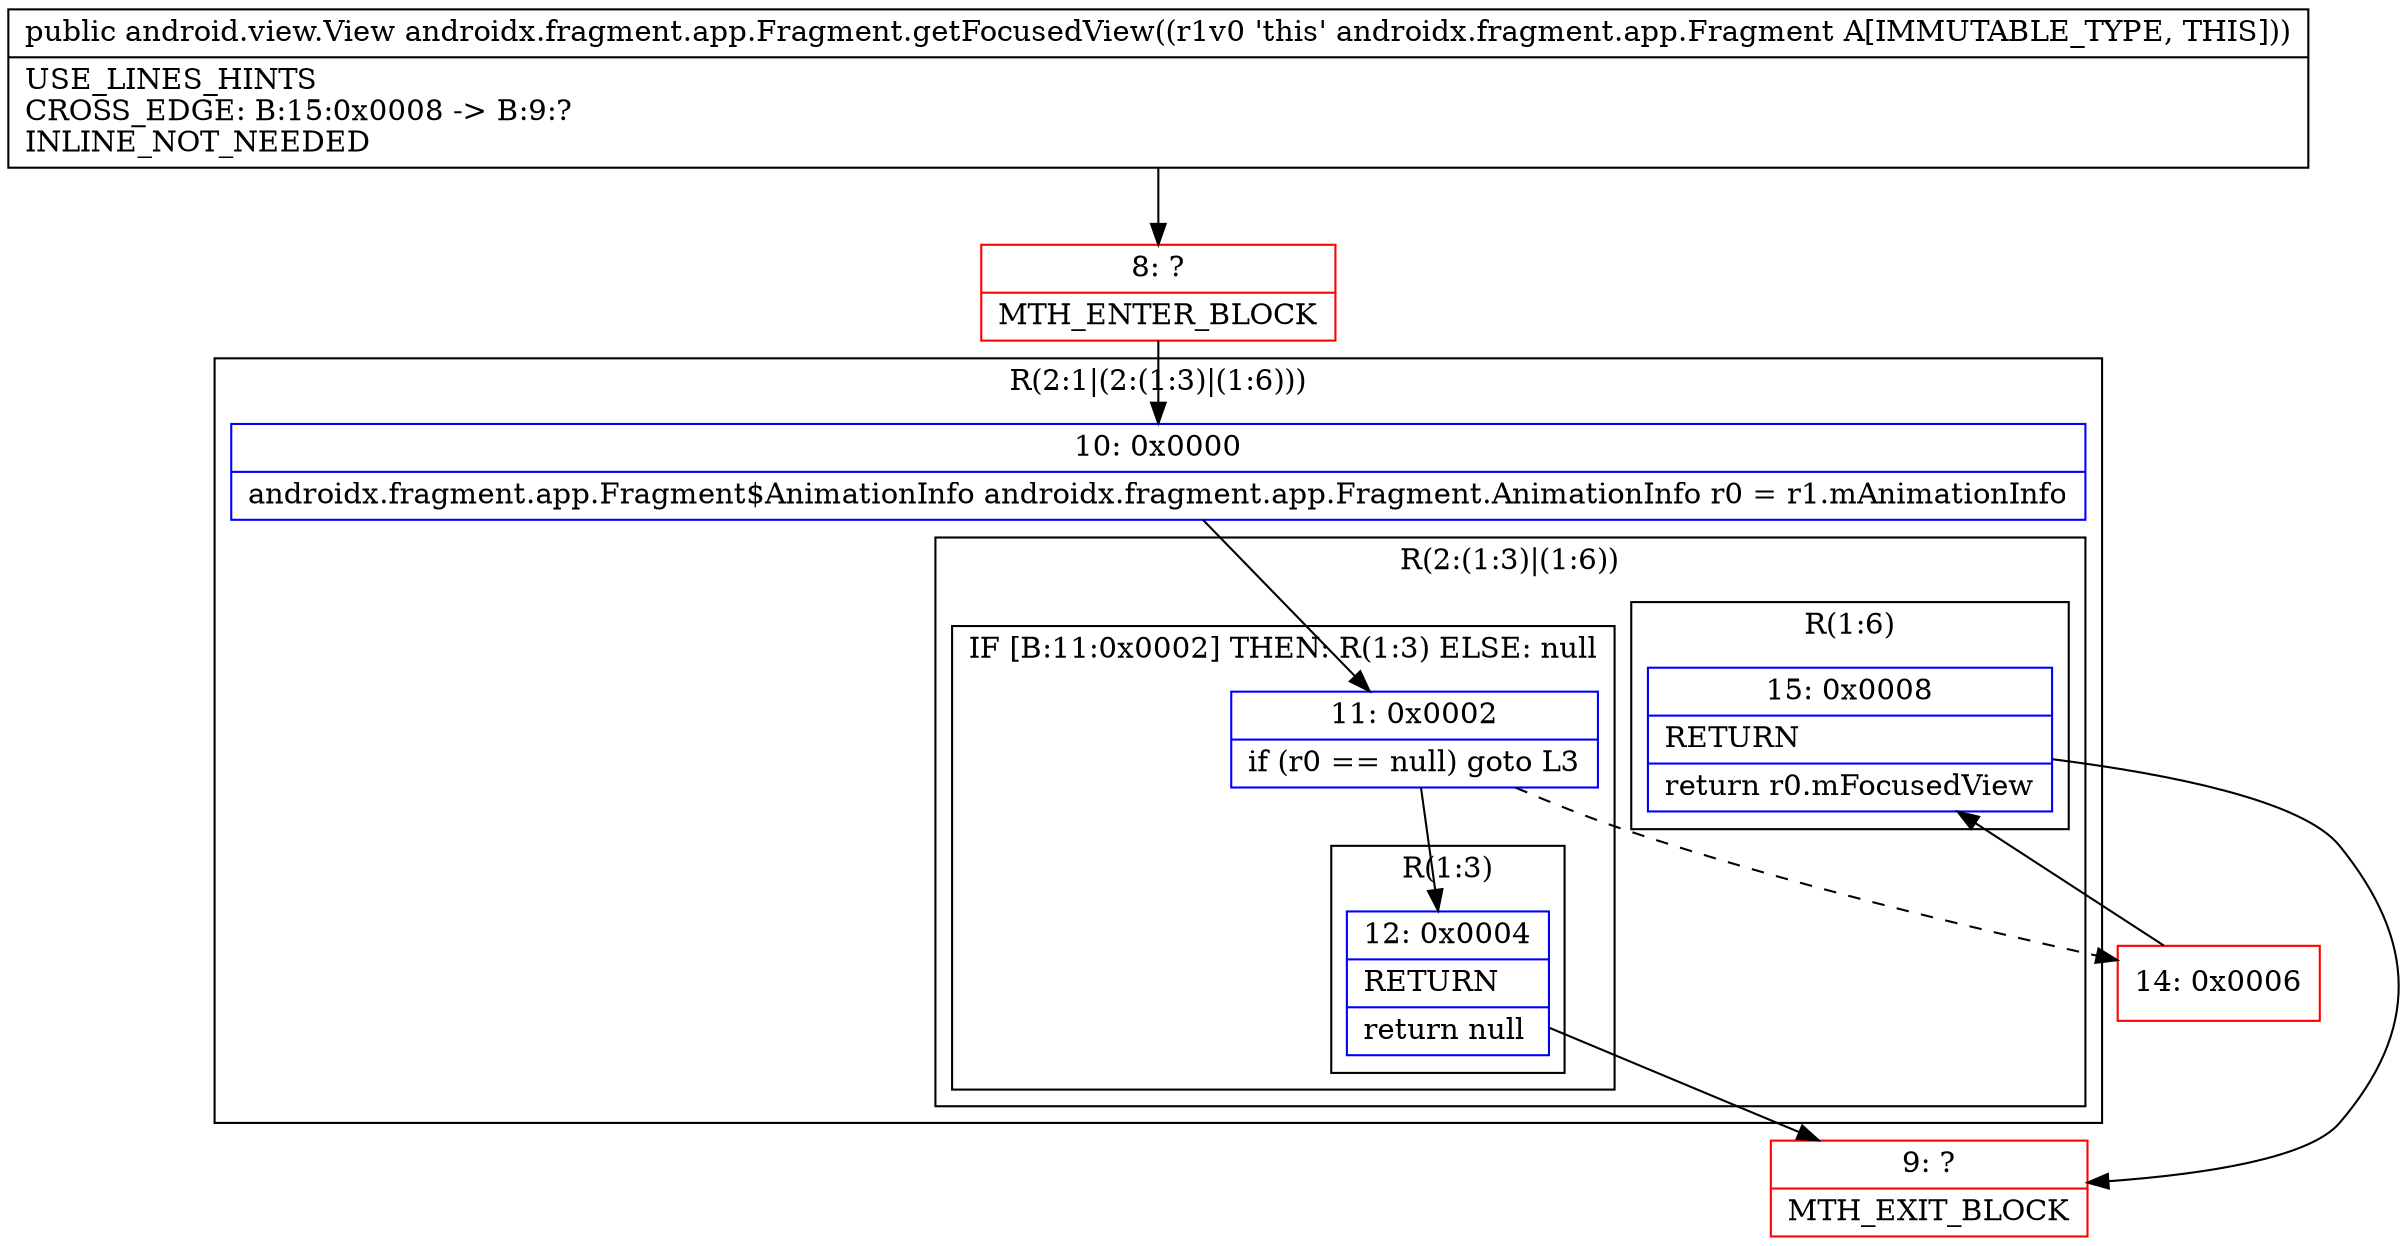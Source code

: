 digraph "CFG forandroidx.fragment.app.Fragment.getFocusedView()Landroid\/view\/View;" {
subgraph cluster_Region_874224158 {
label = "R(2:1|(2:(1:3)|(1:6)))";
node [shape=record,color=blue];
Node_10 [shape=record,label="{10\:\ 0x0000|androidx.fragment.app.Fragment$AnimationInfo androidx.fragment.app.Fragment.AnimationInfo r0 = r1.mAnimationInfo\l}"];
subgraph cluster_Region_1512015185 {
label = "R(2:(1:3)|(1:6))";
node [shape=record,color=blue];
subgraph cluster_IfRegion_959388144 {
label = "IF [B:11:0x0002] THEN: R(1:3) ELSE: null";
node [shape=record,color=blue];
Node_11 [shape=record,label="{11\:\ 0x0002|if (r0 == null) goto L3\l}"];
subgraph cluster_Region_556021779 {
label = "R(1:3)";
node [shape=record,color=blue];
Node_12 [shape=record,label="{12\:\ 0x0004|RETURN\l|return null\l}"];
}
}
subgraph cluster_Region_1184219837 {
label = "R(1:6)";
node [shape=record,color=blue];
Node_15 [shape=record,label="{15\:\ 0x0008|RETURN\l|return r0.mFocusedView\l}"];
}
}
}
Node_8 [shape=record,color=red,label="{8\:\ ?|MTH_ENTER_BLOCK\l}"];
Node_9 [shape=record,color=red,label="{9\:\ ?|MTH_EXIT_BLOCK\l}"];
Node_14 [shape=record,color=red,label="{14\:\ 0x0006}"];
MethodNode[shape=record,label="{public android.view.View androidx.fragment.app.Fragment.getFocusedView((r1v0 'this' androidx.fragment.app.Fragment A[IMMUTABLE_TYPE, THIS]))  | USE_LINES_HINTS\lCROSS_EDGE: B:15:0x0008 \-\> B:9:?\lINLINE_NOT_NEEDED\l}"];
MethodNode -> Node_8;Node_10 -> Node_11;
Node_11 -> Node_12;
Node_11 -> Node_14[style=dashed];
Node_12 -> Node_9;
Node_15 -> Node_9;
Node_8 -> Node_10;
Node_14 -> Node_15;
}

